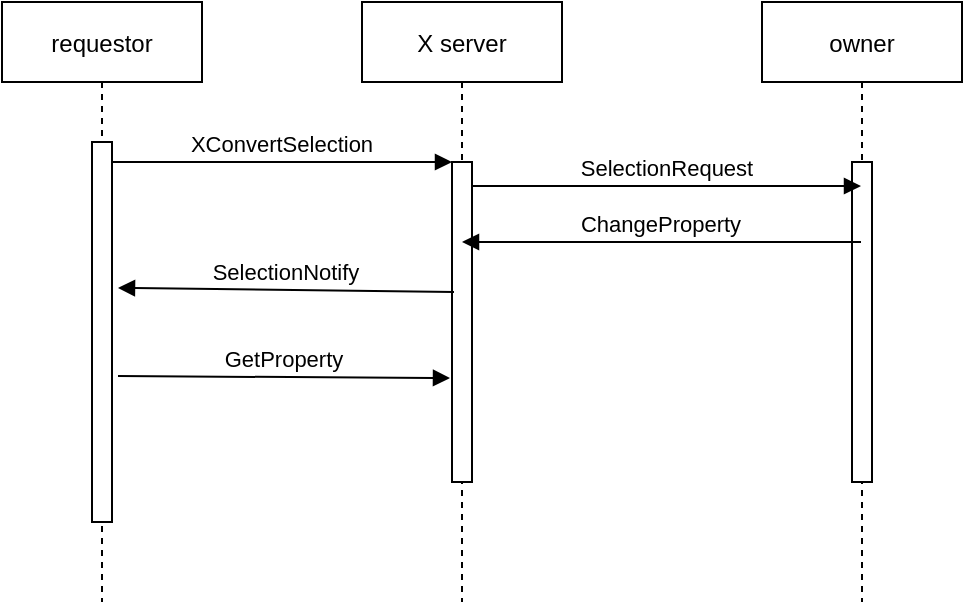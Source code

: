 <mxfile version="20.2.7" type="github">
  <diagram id="kgpKYQtTHZ0yAKxKKP6v" name="Page-1">
    <mxGraphModel dx="1422" dy="698" grid="1" gridSize="10" guides="1" tooltips="1" connect="1" arrows="1" fold="1" page="1" pageScale="1" pageWidth="850" pageHeight="1100" math="0" shadow="0">
      <root>
        <mxCell id="0" />
        <mxCell id="1" parent="0" />
        <mxCell id="3nuBFxr9cyL0pnOWT2aG-1" value="requestor" style="shape=umlLifeline;perimeter=lifelinePerimeter;container=1;collapsible=0;recursiveResize=0;rounded=0;shadow=0;strokeWidth=1;" parent="1" vertex="1">
          <mxGeometry x="120" y="80" width="100" height="300" as="geometry" />
        </mxCell>
        <mxCell id="3nuBFxr9cyL0pnOWT2aG-2" value="" style="points=[];perimeter=orthogonalPerimeter;rounded=0;shadow=0;strokeWidth=1;" parent="3nuBFxr9cyL0pnOWT2aG-1" vertex="1">
          <mxGeometry x="45" y="70" width="10" height="190" as="geometry" />
        </mxCell>
        <mxCell id="3nuBFxr9cyL0pnOWT2aG-5" value="X server" style="shape=umlLifeline;perimeter=lifelinePerimeter;container=1;collapsible=0;recursiveResize=0;rounded=0;shadow=0;strokeWidth=1;" parent="1" vertex="1">
          <mxGeometry x="300" y="80" width="100" height="300" as="geometry" />
        </mxCell>
        <mxCell id="3nuBFxr9cyL0pnOWT2aG-6" value="" style="points=[];perimeter=orthogonalPerimeter;rounded=0;shadow=0;strokeWidth=1;" parent="3nuBFxr9cyL0pnOWT2aG-5" vertex="1">
          <mxGeometry x="45" y="80" width="10" height="160" as="geometry" />
        </mxCell>
        <mxCell id="3nuBFxr9cyL0pnOWT2aG-8" value="XConvertSelection" style="verticalAlign=bottom;endArrow=block;entryX=0;entryY=0;shadow=0;strokeWidth=1;" parent="1" source="3nuBFxr9cyL0pnOWT2aG-2" target="3nuBFxr9cyL0pnOWT2aG-6" edge="1">
          <mxGeometry relative="1" as="geometry">
            <mxPoint x="275" y="160" as="sourcePoint" />
          </mxGeometry>
        </mxCell>
        <mxCell id="2Qzsf4mQtf3tdK6flBiu-1" value="owner" style="shape=umlLifeline;perimeter=lifelinePerimeter;container=1;collapsible=0;recursiveResize=0;rounded=0;shadow=0;strokeWidth=1;" vertex="1" parent="1">
          <mxGeometry x="500" y="80" width="100" height="300" as="geometry" />
        </mxCell>
        <mxCell id="2Qzsf4mQtf3tdK6flBiu-2" value="" style="points=[];perimeter=orthogonalPerimeter;rounded=0;shadow=0;strokeWidth=1;" vertex="1" parent="2Qzsf4mQtf3tdK6flBiu-1">
          <mxGeometry x="45" y="80" width="10" height="160" as="geometry" />
        </mxCell>
        <mxCell id="2Qzsf4mQtf3tdK6flBiu-3" value="SelectionRequest" style="verticalAlign=bottom;endArrow=block;shadow=0;strokeWidth=1;exitX=1;exitY=0.075;exitDx=0;exitDy=0;exitPerimeter=0;" edge="1" parent="1" source="3nuBFxr9cyL0pnOWT2aG-6" target="2Qzsf4mQtf3tdK6flBiu-1">
          <mxGeometry relative="1" as="geometry">
            <mxPoint x="185" y="170.0" as="sourcePoint" />
            <mxPoint x="355" y="170.0" as="targetPoint" />
          </mxGeometry>
        </mxCell>
        <mxCell id="2Qzsf4mQtf3tdK6flBiu-4" value="SelectionNotify" style="verticalAlign=bottom;endArrow=block;shadow=0;strokeWidth=1;exitX=0.1;exitY=0.406;exitDx=0;exitDy=0;exitPerimeter=0;entryX=1.3;entryY=0.384;entryDx=0;entryDy=0;entryPerimeter=0;" edge="1" parent="1" source="3nuBFxr9cyL0pnOWT2aG-6" target="3nuBFxr9cyL0pnOWT2aG-2">
          <mxGeometry relative="1" as="geometry">
            <mxPoint x="355" y="311.05" as="sourcePoint" />
            <mxPoint x="185" y="311.05" as="targetPoint" />
          </mxGeometry>
        </mxCell>
        <mxCell id="2Qzsf4mQtf3tdK6flBiu-6" value="ChangeProperty" style="verticalAlign=bottom;endArrow=block;shadow=0;strokeWidth=1;" edge="1" parent="1" source="2Qzsf4mQtf3tdK6flBiu-1">
          <mxGeometry relative="1" as="geometry">
            <mxPoint x="513" y="201.04" as="sourcePoint" />
            <mxPoint x="350" y="200" as="targetPoint" />
          </mxGeometry>
        </mxCell>
        <mxCell id="3nuBFxr9cyL0pnOWT2aG-9" value="GetProperty" style="verticalAlign=bottom;endArrow=block;shadow=0;strokeWidth=1;exitX=1.3;exitY=0.616;exitDx=0;exitDy=0;exitPerimeter=0;entryX=-0.1;entryY=0.675;entryDx=0;entryDy=0;entryPerimeter=0;" parent="1" source="3nuBFxr9cyL0pnOWT2aG-2" target="3nuBFxr9cyL0pnOWT2aG-6" edge="1">
          <mxGeometry relative="1" as="geometry">
            <mxPoint x="170" y="200" as="sourcePoint" />
            <mxPoint x="240" y="200" as="targetPoint" />
          </mxGeometry>
        </mxCell>
      </root>
    </mxGraphModel>
  </diagram>
</mxfile>
